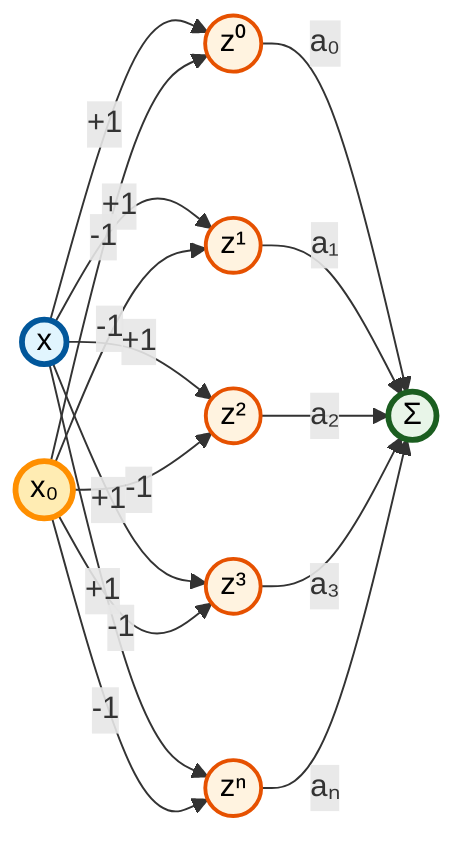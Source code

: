 graph LR
    %% Inputs
    I1((x))
    I2((x₀))
    
    %% Computed polynomial terms as round nodes
    Z0((z⁰))
    Z1((z¹))
    Z2((z²))
    Z3((z³))
    Z4((zⁿ))
    
    %% Output (summation node)
    O((Σ))
    
    %% Connections from inputs to polynomial computations
    I1 -->|+1| Z0
    I1 -->|+1| Z1
    I1 -->|+1| Z2
    I1 -->|+1| Z3
    I1 -->|+1| Z4
    I2 -->|-1| Z0
    I2 -->|-1| Z1
    I2 -->|-1| Z2
    I2 -->|-1| Z3
    I2 -->|-1| Z4
    
    %% Connections from polynomial terms to output with coefficient weights
    Z0 -->|a₀| O
    Z1 -->|a₁| O
    Z2 -->|a₂| O
    Z3 -->|a₃| O
    Z4 -->|aₙ| O
    
    %% Styling
    classDef inputNode fill:#e1f5fe,stroke:#01579b,stroke-width:3px,color:#000000
    classDef biasNode fill:#ffecb3,stroke:#ff8f00,stroke-width:3px,color:#000000
    classDef outputNode fill:#e8f5e8,stroke:#1b5e20,stroke-width:3px,color:#000000
    classDef zNode fill:#fff3e0,stroke:#e65100,stroke-width:2px,color:#000000
    
    class I1 inputNode
    class I2 biasNode
    class O outputNode
    class Z0,Z1,Z2,Z3,Z4 zNode